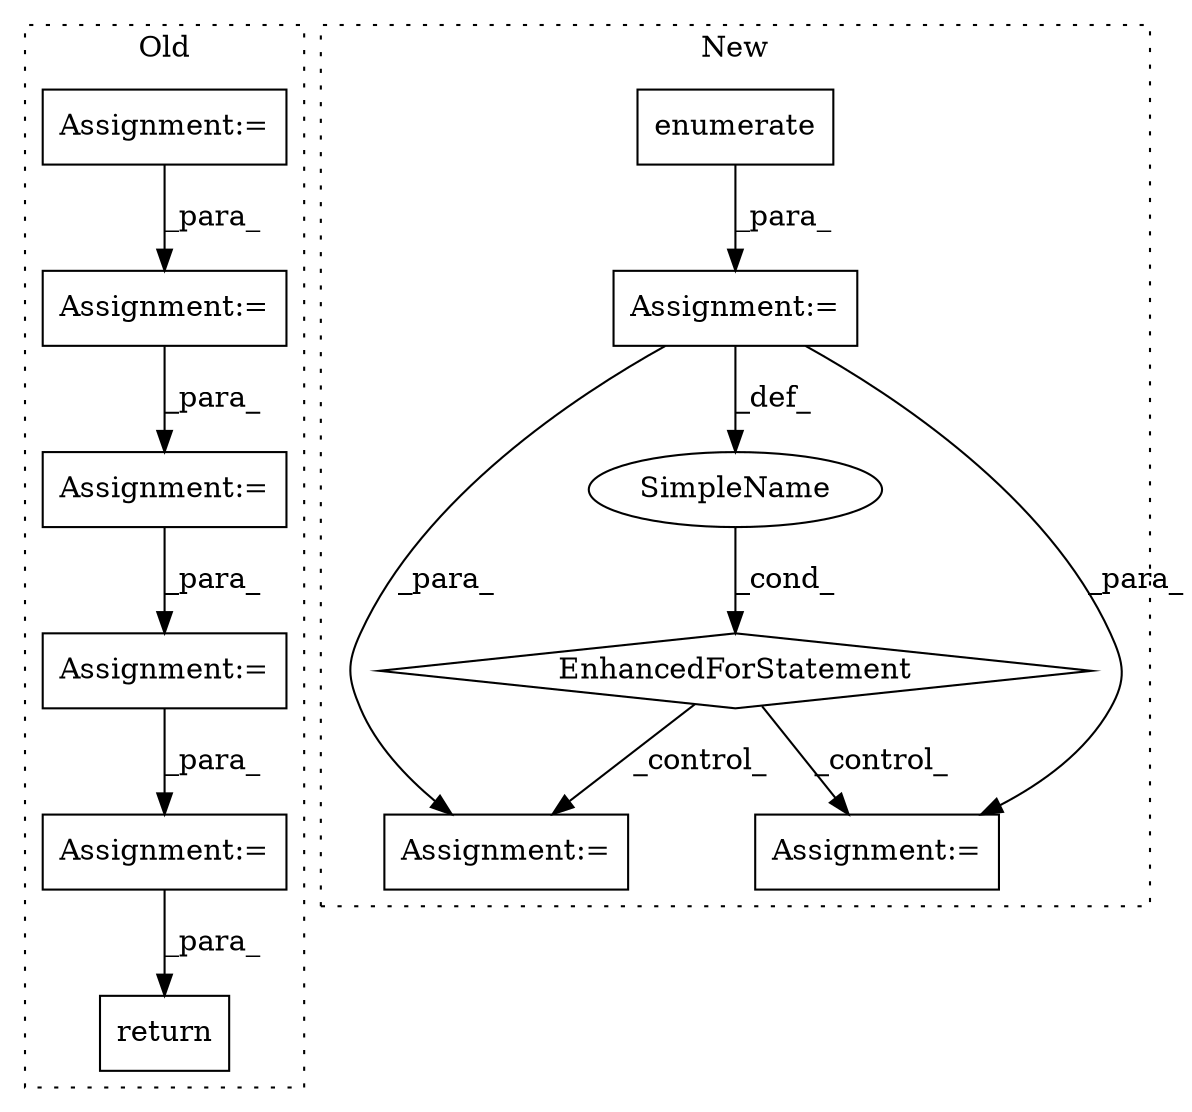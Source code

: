 digraph G {
subgraph cluster0 {
1 [label="return" a="41" s="2803" l="7" shape="box"];
7 [label="Assignment:=" a="7" s="2528" l="1" shape="box"];
9 [label="Assignment:=" a="7" s="2569" l="1" shape="box"];
10 [label="Assignment:=" a="7" s="2738" l="1" shape="box"];
11 [label="Assignment:=" a="7" s="2776" l="1" shape="box"];
12 [label="Assignment:=" a="7" s="2426" l="1" shape="box"];
label = "Old";
style="dotted";
}
subgraph cluster1 {
2 [label="enumerate" a="32" s="3353,3375" l="10,1" shape="box"];
3 [label="Assignment:=" a="7" s="3274,3376" l="67,2" shape="box"];
4 [label="EnhancedForStatement" a="70" s="3274,3376" l="67,2" shape="diamond"];
5 [label="Assignment:=" a="7" s="3423" l="1" shape="box"];
6 [label="SimpleName" a="42" s="3345" l="5" shape="ellipse"];
8 [label="Assignment:=" a="7" s="3397" l="1" shape="box"];
label = "New";
style="dotted";
}
2 -> 3 [label="_para_"];
3 -> 8 [label="_para_"];
3 -> 6 [label="_def_"];
3 -> 5 [label="_para_"];
4 -> 5 [label="_control_"];
4 -> 8 [label="_control_"];
6 -> 4 [label="_cond_"];
7 -> 9 [label="_para_"];
9 -> 10 [label="_para_"];
10 -> 11 [label="_para_"];
11 -> 1 [label="_para_"];
12 -> 7 [label="_para_"];
}
